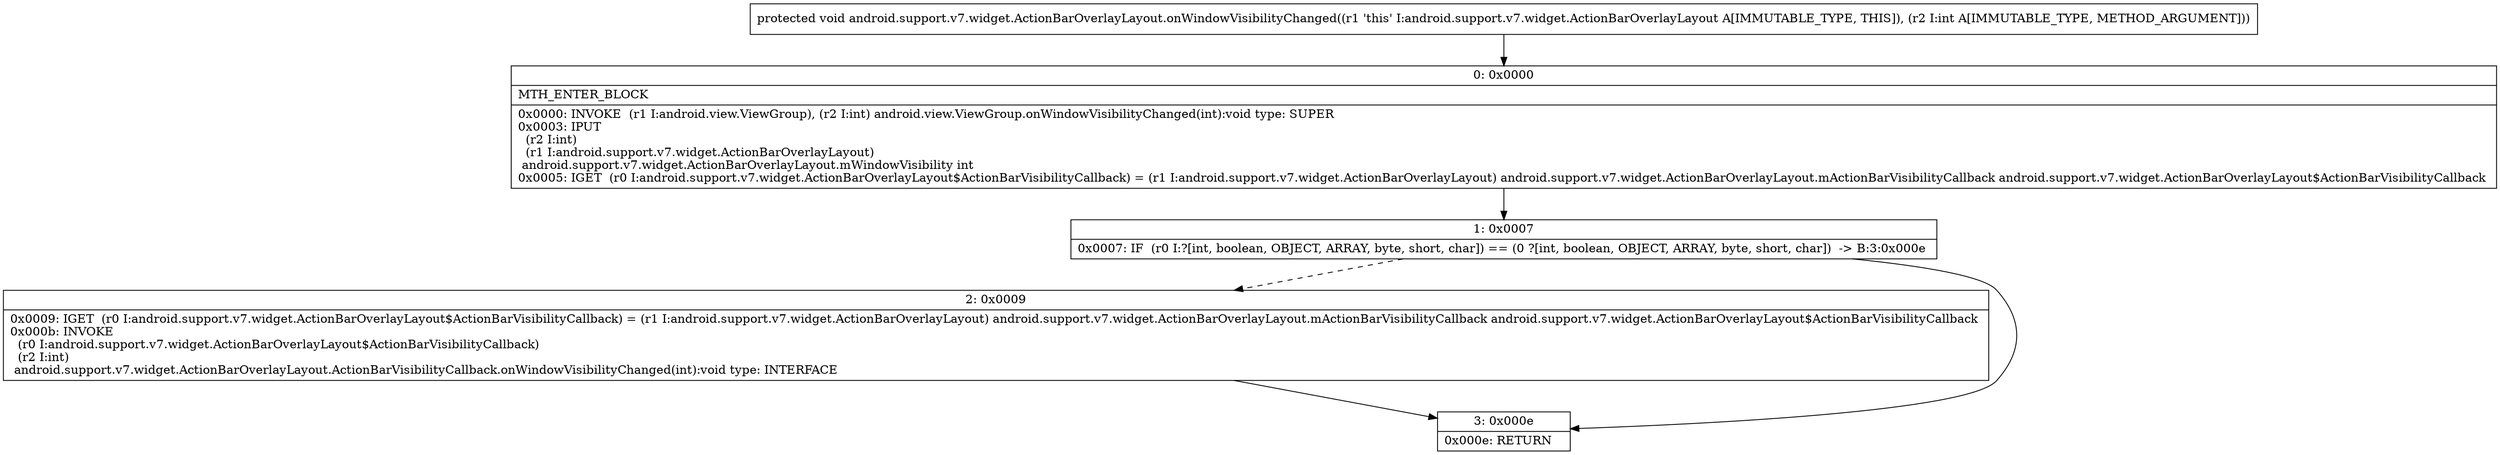 digraph "CFG forandroid.support.v7.widget.ActionBarOverlayLayout.onWindowVisibilityChanged(I)V" {
Node_0 [shape=record,label="{0\:\ 0x0000|MTH_ENTER_BLOCK\l|0x0000: INVOKE  (r1 I:android.view.ViewGroup), (r2 I:int) android.view.ViewGroup.onWindowVisibilityChanged(int):void type: SUPER \l0x0003: IPUT  \l  (r2 I:int)\l  (r1 I:android.support.v7.widget.ActionBarOverlayLayout)\l android.support.v7.widget.ActionBarOverlayLayout.mWindowVisibility int \l0x0005: IGET  (r0 I:android.support.v7.widget.ActionBarOverlayLayout$ActionBarVisibilityCallback) = (r1 I:android.support.v7.widget.ActionBarOverlayLayout) android.support.v7.widget.ActionBarOverlayLayout.mActionBarVisibilityCallback android.support.v7.widget.ActionBarOverlayLayout$ActionBarVisibilityCallback \l}"];
Node_1 [shape=record,label="{1\:\ 0x0007|0x0007: IF  (r0 I:?[int, boolean, OBJECT, ARRAY, byte, short, char]) == (0 ?[int, boolean, OBJECT, ARRAY, byte, short, char])  \-\> B:3:0x000e \l}"];
Node_2 [shape=record,label="{2\:\ 0x0009|0x0009: IGET  (r0 I:android.support.v7.widget.ActionBarOverlayLayout$ActionBarVisibilityCallback) = (r1 I:android.support.v7.widget.ActionBarOverlayLayout) android.support.v7.widget.ActionBarOverlayLayout.mActionBarVisibilityCallback android.support.v7.widget.ActionBarOverlayLayout$ActionBarVisibilityCallback \l0x000b: INVOKE  \l  (r0 I:android.support.v7.widget.ActionBarOverlayLayout$ActionBarVisibilityCallback)\l  (r2 I:int)\l android.support.v7.widget.ActionBarOverlayLayout.ActionBarVisibilityCallback.onWindowVisibilityChanged(int):void type: INTERFACE \l}"];
Node_3 [shape=record,label="{3\:\ 0x000e|0x000e: RETURN   \l}"];
MethodNode[shape=record,label="{protected void android.support.v7.widget.ActionBarOverlayLayout.onWindowVisibilityChanged((r1 'this' I:android.support.v7.widget.ActionBarOverlayLayout A[IMMUTABLE_TYPE, THIS]), (r2 I:int A[IMMUTABLE_TYPE, METHOD_ARGUMENT])) }"];
MethodNode -> Node_0;
Node_0 -> Node_1;
Node_1 -> Node_2[style=dashed];
Node_1 -> Node_3;
Node_2 -> Node_3;
}

